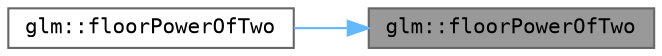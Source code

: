 digraph "glm::floorPowerOfTwo"
{
 // LATEX_PDF_SIZE
  bgcolor="transparent";
  edge [fontname=Terminal,fontsize=10,labelfontname=Helvetica,labelfontsize=10];
  node [fontname=Terminal,fontsize=10,shape=box,height=0.2,width=0.4];
  rankdir="RL";
  Node1 [label="glm::floorPowerOfTwo",height=0.2,width=0.4,color="gray40", fillcolor="grey60", style="filled", fontcolor="black",tooltip=" "];
  Node1 -> Node2 [dir="back",color="steelblue1",style="solid"];
  Node2 [label="glm::floorPowerOfTwo",height=0.2,width=0.4,color="grey40", fillcolor="white", style="filled",URL="$group__gtc__round.html#ga4ec38a4d3f773b14639ee80f08cd0e2e",tooltip=" "];
}
